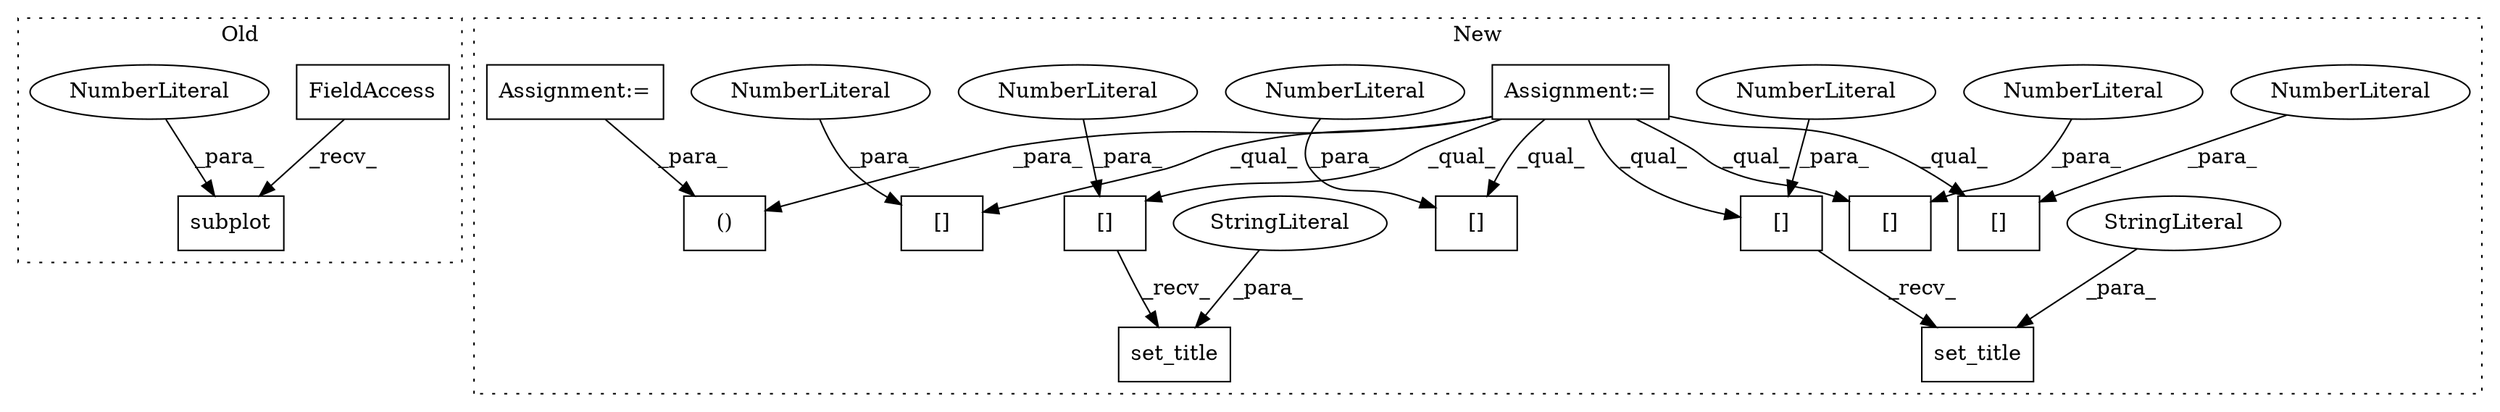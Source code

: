 digraph G {
subgraph cluster0 {
1 [label="subplot" a="32" s="822,835" l="8,1" shape="box"];
3 [label="FieldAccess" a="22" s="804" l="10" shape="box"];
4 [label="NumberLiteral" a="34" s="832" l="1" shape="ellipse"];
label = "Old";
style="dotted";
}
subgraph cluster1 {
2 [label="set_title" a="32" s="1026,1053" l="10,1" shape="box"];
5 [label="StringLiteral" a="45" s="1036" l="17" shape="ellipse"];
6 [label="Assignment:=" a="7" s="242" l="4" shape="box"];
7 [label="()" a="106" s="693" l="20" shape="box"];
8 [label="Assignment:=" a="7" s="213" l="3" shape="box"];
9 [label="set_title" a="32" s="833,856" l="10,1" shape="box"];
10 [label="StringLiteral" a="45" s="843" l="13" shape="ellipse"];
11 [label="[]" a="2" s="825,831" l="5,1" shape="box"];
12 [label="NumberLiteral" a="34" s="830" l="1" shape="ellipse"];
13 [label="[]" a="2" s="1018,1024" l="5,1" shape="box"];
14 [label="NumberLiteral" a="34" s="1023" l="1" shape="ellipse"];
15 [label="[]" a="2" s="1102,1108" l="5,1" shape="box"];
16 [label="NumberLiteral" a="34" s="1107" l="1" shape="ellipse"];
17 [label="[]" a="2" s="1060,1066" l="5,1" shape="box"];
18 [label="NumberLiteral" a="34" s="1065" l="1" shape="ellipse"];
19 [label="[]" a="2" s="774,780" l="5,1" shape="box"];
20 [label="NumberLiteral" a="34" s="779" l="1" shape="ellipse"];
21 [label="[]" a="2" s="863,869" l="5,1" shape="box"];
22 [label="NumberLiteral" a="34" s="868" l="1" shape="ellipse"];
label = "New";
style="dotted";
}
3 -> 1 [label="_recv_"];
4 -> 1 [label="_para_"];
5 -> 2 [label="_para_"];
6 -> 7 [label="_para_"];
6 -> 13 [label="_qual_"];
6 -> 11 [label="_qual_"];
6 -> 17 [label="_qual_"];
6 -> 15 [label="_qual_"];
6 -> 21 [label="_qual_"];
6 -> 19 [label="_qual_"];
8 -> 7 [label="_para_"];
10 -> 9 [label="_para_"];
11 -> 9 [label="_recv_"];
12 -> 11 [label="_para_"];
13 -> 2 [label="_recv_"];
14 -> 13 [label="_para_"];
16 -> 15 [label="_para_"];
18 -> 17 [label="_para_"];
20 -> 19 [label="_para_"];
22 -> 21 [label="_para_"];
}